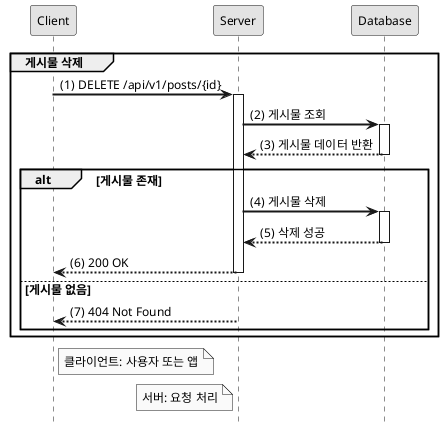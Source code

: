 @startuml
hide footbox
autoactivate on
skinparam monochrome true
skinparam shadowing false
skinparam defaultFontSize 12
skinparam defaultFontName Arial
skinparam sequenceArrowThickness 2

participant "Client" as C
participant "Server" as S
participant "Database" as DB

group 게시물 삭제
    autonumber 1 "(0)"
    C -> S: DELETE /api/v1/posts/{id}
    S -> DB: 게시물 조회
    DB --> S: 게시물 데이터 반환
    alt 게시물 존재
        S -> DB: 게시물 삭제
        DB --> S: 삭제 성공
        S --> C: 200 OK
    else 게시물 없음
        S --> C: 404 Not Found
    end
end

note right of C: 클라이언트: 사용자 또는 앱
note left of S: 서버: 요청 처리
@enduml